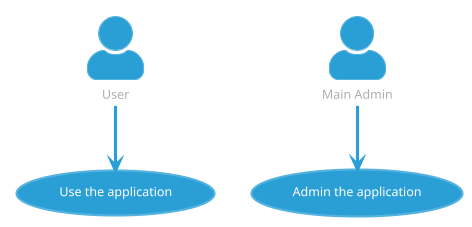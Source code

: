 ' Do not edit
' Theme Gallery
' autogenerated by script
'
@startuml
!theme cyborg
skinparam actorStyle awesome
:User: --> (Use)
"Main Admin" as Admin
"Use the application" as (Use)
Admin --> (Admin the application)
@enduml
